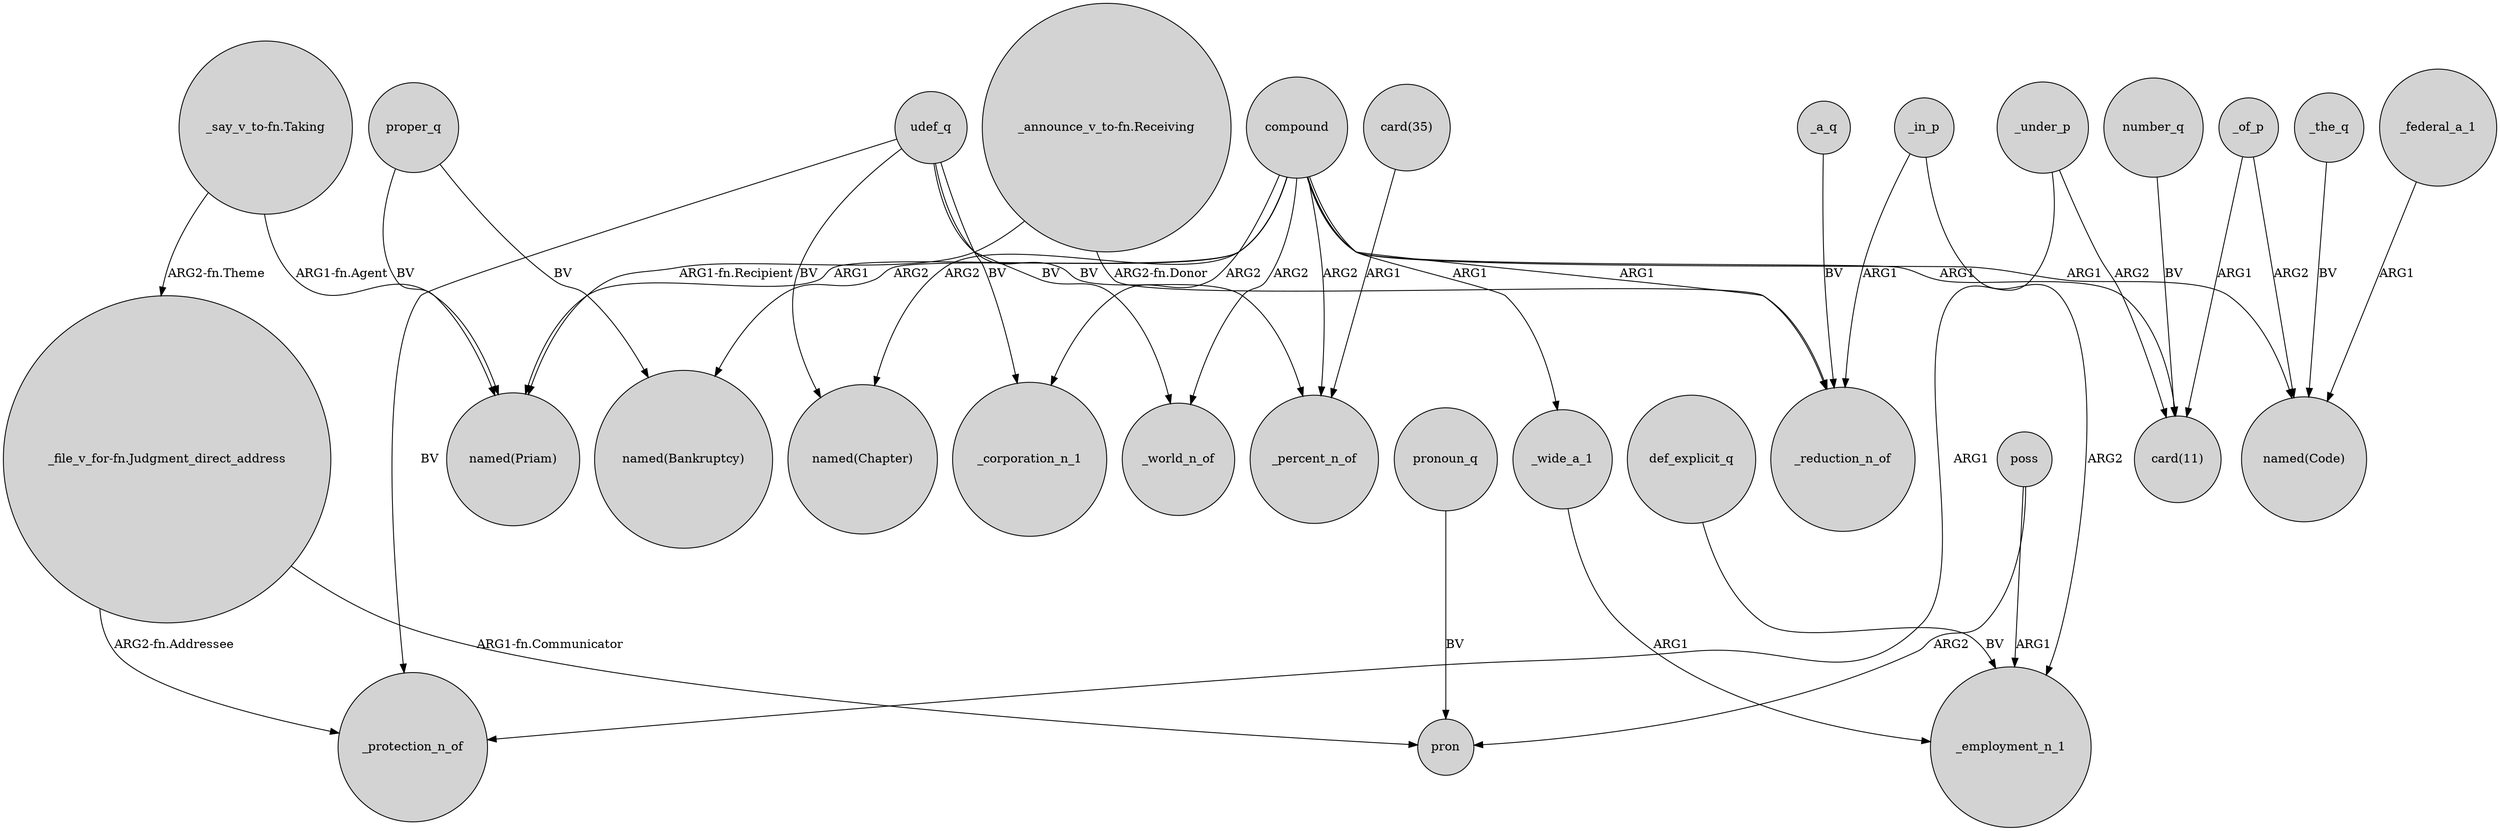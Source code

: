 digraph {
	node [shape=circle style=filled]
	_under_p -> "card(11)" [label=ARG2]
	compound -> "card(11)" [label=ARG1]
	compound -> "named(Bankruptcy)" [label=ARG2]
	"_say_v_to-fn.Taking" -> "named(Priam)" [label="ARG1-fn.Agent"]
	"_announce_v_to-fn.Receiving" -> _reduction_n_of [label="ARG2-fn.Donor"]
	udef_q -> _world_n_of [label=BV]
	compound -> _wide_a_1 [label=ARG1]
	_the_q -> "named(Code)" [label=BV]
	compound -> _reduction_n_of [label=ARG1]
	def_explicit_q -> _employment_n_1 [label=BV]
	proper_q -> "named(Bankruptcy)" [label=BV]
	compound -> "named(Chapter)" [label=ARG2]
	"card(35)" -> _percent_n_of [label=ARG1]
	compound -> "named(Priam)" [label=ARG1]
	pronoun_q -> pron [label=BV]
	_federal_a_1 -> "named(Code)" [label=ARG1]
	compound -> "named(Code)" [label=ARG1]
	poss -> pron [label=ARG2]
	udef_q -> _protection_n_of [label=BV]
	_in_p -> _employment_n_1 [label=ARG2]
	udef_q -> _percent_n_of [label=BV]
	"_file_v_for-fn.Judgment_direct_address" -> pron [label="ARG1-fn.Communicator"]
	_of_p -> "card(11)" [label=ARG1]
	poss -> _employment_n_1 [label=ARG1]
	compound -> _percent_n_of [label=ARG2]
	"_file_v_for-fn.Judgment_direct_address" -> _protection_n_of [label="ARG2-fn.Addressee"]
	proper_q -> "named(Priam)" [label=BV]
	_wide_a_1 -> _employment_n_1 [label=ARG1]
	compound -> _corporation_n_1 [label=ARG2]
	compound -> _world_n_of [label=ARG2]
	udef_q -> _corporation_n_1 [label=BV]
	udef_q -> "named(Chapter)" [label=BV]
	_of_p -> "named(Code)" [label=ARG2]
	_a_q -> _reduction_n_of [label=BV]
	"_say_v_to-fn.Taking" -> "_file_v_for-fn.Judgment_direct_address" [label="ARG2-fn.Theme"]
	"_announce_v_to-fn.Receiving" -> "named(Priam)" [label="ARG1-fn.Recipient"]
	number_q -> "card(11)" [label=BV]
	_under_p -> _protection_n_of [label=ARG1]
	_in_p -> _reduction_n_of [label=ARG1]
}
